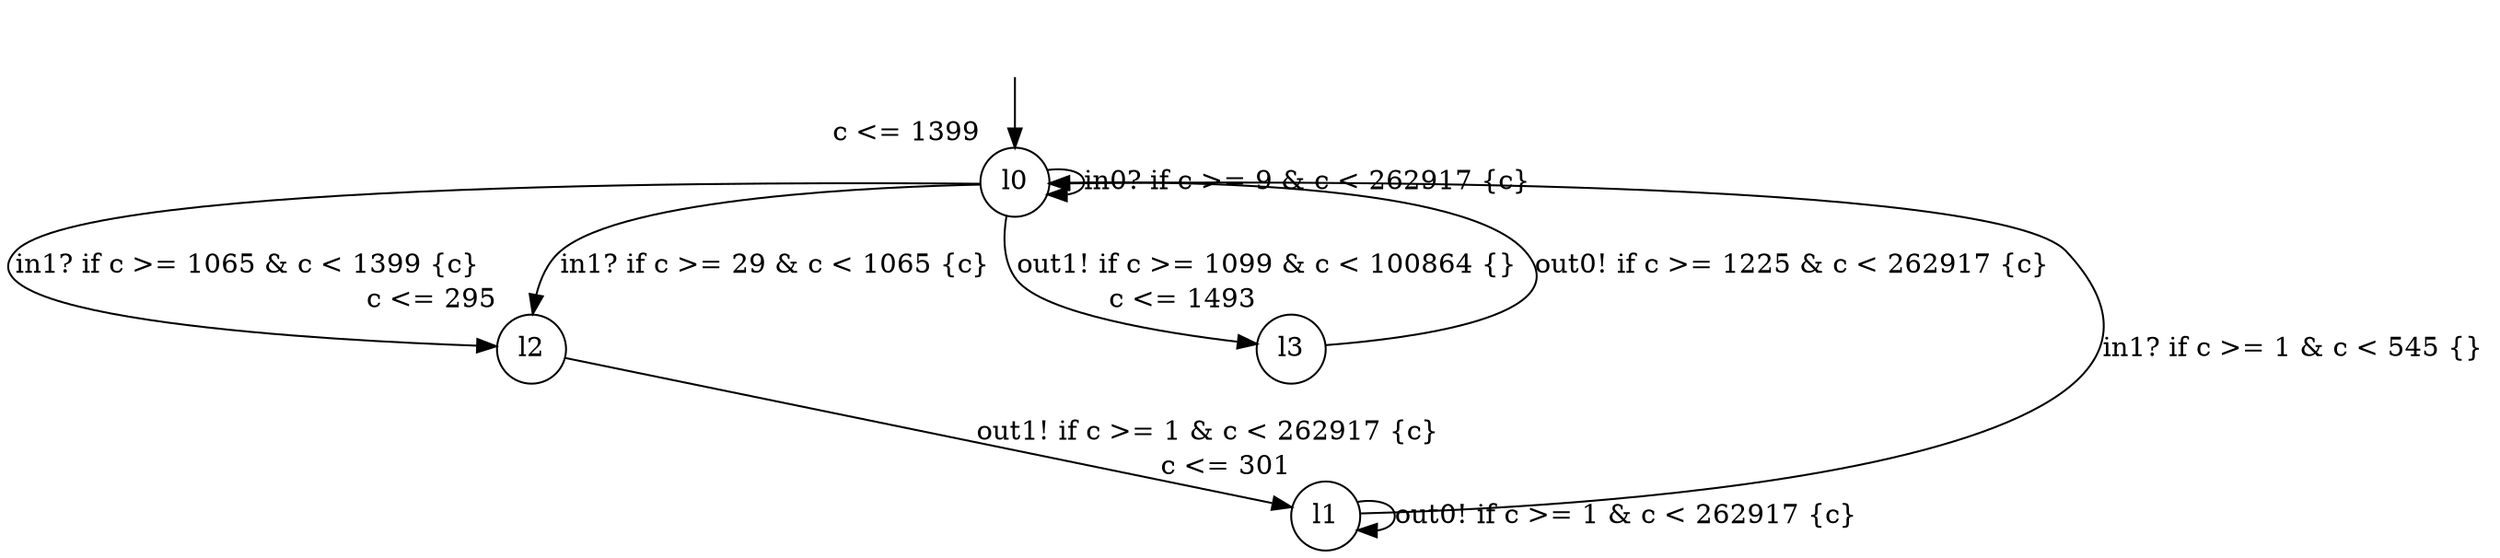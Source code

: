 digraph g {
__start0 [label="" shape="none"];
l0 [shape="circle" margin=0 label="l0", xlabel="c <= 1399"];
l1 [shape="circle" margin=0 label="l1", xlabel="c <= 301"];
l2 [shape="circle" margin=0 label="l2", xlabel="c <= 295"];
l3 [shape="circle" margin=0 label="l3", xlabel="c <= 1493"];
l0 -> l0 [label="in0? if c >= 9 & c < 262917 {c} "];
l0 -> l2 [label="in1? if c >= 1065 & c < 1399 {c} "];
l0 -> l2 [label="in1? if c >= 29 & c < 1065 {c} "];
l0 -> l3 [label="out1! if c >= 1099 & c < 100864 {} "];
l1 -> l1 [label="out0! if c >= 1 & c < 262917 {c} "];
l1 -> l0 [label="in1? if c >= 1 & c < 545 {} "];
l2 -> l1 [label="out1! if c >= 1 & c < 262917 {c} "];
l3 -> l0 [label="out0! if c >= 1225 & c < 262917 {c} "];
__start0 -> l0;
}
